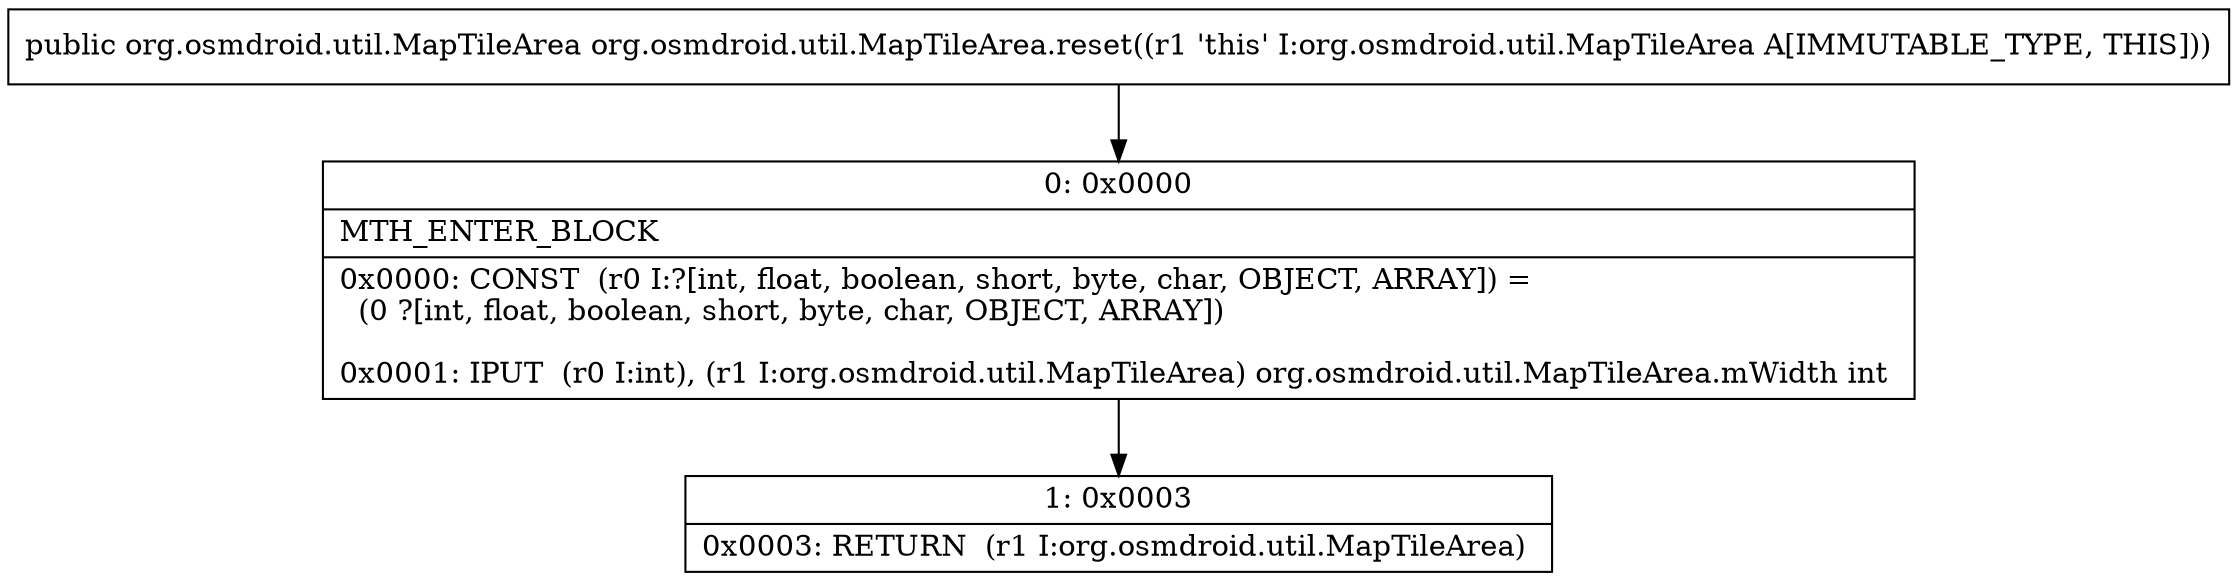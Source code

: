 digraph "CFG fororg.osmdroid.util.MapTileArea.reset()Lorg\/osmdroid\/util\/MapTileArea;" {
Node_0 [shape=record,label="{0\:\ 0x0000|MTH_ENTER_BLOCK\l|0x0000: CONST  (r0 I:?[int, float, boolean, short, byte, char, OBJECT, ARRAY]) = \l  (0 ?[int, float, boolean, short, byte, char, OBJECT, ARRAY])\l \l0x0001: IPUT  (r0 I:int), (r1 I:org.osmdroid.util.MapTileArea) org.osmdroid.util.MapTileArea.mWidth int \l}"];
Node_1 [shape=record,label="{1\:\ 0x0003|0x0003: RETURN  (r1 I:org.osmdroid.util.MapTileArea) \l}"];
MethodNode[shape=record,label="{public org.osmdroid.util.MapTileArea org.osmdroid.util.MapTileArea.reset((r1 'this' I:org.osmdroid.util.MapTileArea A[IMMUTABLE_TYPE, THIS])) }"];
MethodNode -> Node_0;
Node_0 -> Node_1;
}

